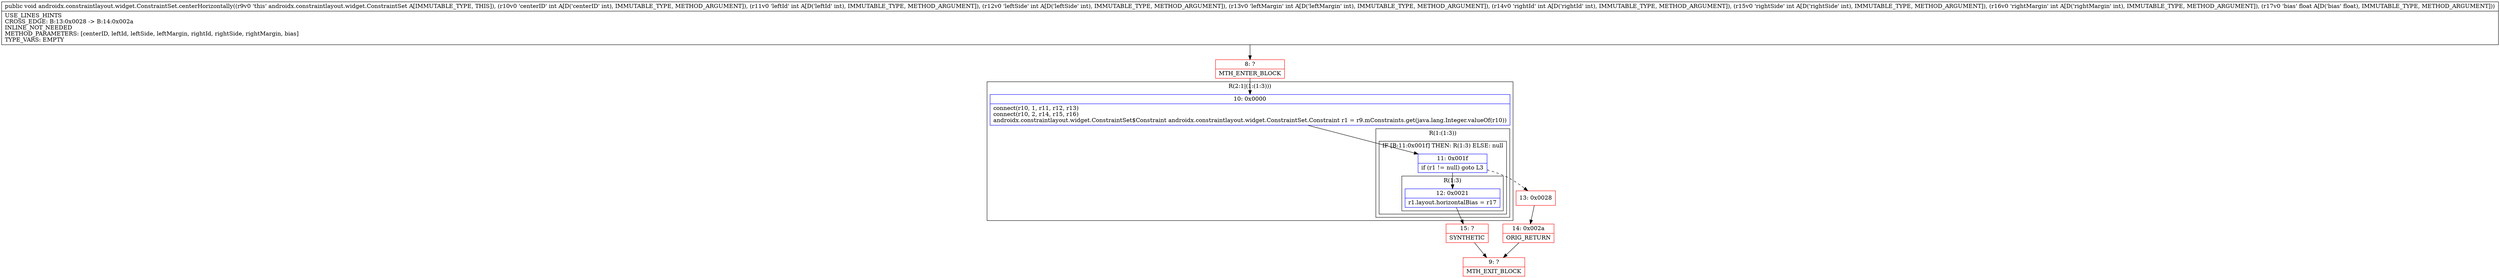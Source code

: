 digraph "CFG forandroidx.constraintlayout.widget.ConstraintSet.centerHorizontally(IIIIIIIF)V" {
subgraph cluster_Region_372977510 {
label = "R(2:1|(1:(1:3)))";
node [shape=record,color=blue];
Node_10 [shape=record,label="{10\:\ 0x0000|connect(r10, 1, r11, r12, r13)\lconnect(r10, 2, r14, r15, r16)\landroidx.constraintlayout.widget.ConstraintSet$Constraint androidx.constraintlayout.widget.ConstraintSet.Constraint r1 = r9.mConstraints.get(java.lang.Integer.valueOf(r10))\l}"];
subgraph cluster_Region_1759643711 {
label = "R(1:(1:3))";
node [shape=record,color=blue];
subgraph cluster_IfRegion_1943347961 {
label = "IF [B:11:0x001f] THEN: R(1:3) ELSE: null";
node [shape=record,color=blue];
Node_11 [shape=record,label="{11\:\ 0x001f|if (r1 != null) goto L3\l}"];
subgraph cluster_Region_1584834478 {
label = "R(1:3)";
node [shape=record,color=blue];
Node_12 [shape=record,label="{12\:\ 0x0021|r1.layout.horizontalBias = r17\l}"];
}
}
}
}
Node_8 [shape=record,color=red,label="{8\:\ ?|MTH_ENTER_BLOCK\l}"];
Node_15 [shape=record,color=red,label="{15\:\ ?|SYNTHETIC\l}"];
Node_9 [shape=record,color=red,label="{9\:\ ?|MTH_EXIT_BLOCK\l}"];
Node_13 [shape=record,color=red,label="{13\:\ 0x0028}"];
Node_14 [shape=record,color=red,label="{14\:\ 0x002a|ORIG_RETURN\l}"];
MethodNode[shape=record,label="{public void androidx.constraintlayout.widget.ConstraintSet.centerHorizontally((r9v0 'this' androidx.constraintlayout.widget.ConstraintSet A[IMMUTABLE_TYPE, THIS]), (r10v0 'centerID' int A[D('centerID' int), IMMUTABLE_TYPE, METHOD_ARGUMENT]), (r11v0 'leftId' int A[D('leftId' int), IMMUTABLE_TYPE, METHOD_ARGUMENT]), (r12v0 'leftSide' int A[D('leftSide' int), IMMUTABLE_TYPE, METHOD_ARGUMENT]), (r13v0 'leftMargin' int A[D('leftMargin' int), IMMUTABLE_TYPE, METHOD_ARGUMENT]), (r14v0 'rightId' int A[D('rightId' int), IMMUTABLE_TYPE, METHOD_ARGUMENT]), (r15v0 'rightSide' int A[D('rightSide' int), IMMUTABLE_TYPE, METHOD_ARGUMENT]), (r16v0 'rightMargin' int A[D('rightMargin' int), IMMUTABLE_TYPE, METHOD_ARGUMENT]), (r17v0 'bias' float A[D('bias' float), IMMUTABLE_TYPE, METHOD_ARGUMENT]))  | USE_LINES_HINTS\lCROSS_EDGE: B:13:0x0028 \-\> B:14:0x002a\lINLINE_NOT_NEEDED\lMETHOD_PARAMETERS: [centerID, leftId, leftSide, leftMargin, rightId, rightSide, rightMargin, bias]\lTYPE_VARS: EMPTY\l}"];
MethodNode -> Node_8;Node_10 -> Node_11;
Node_11 -> Node_12;
Node_11 -> Node_13[style=dashed];
Node_12 -> Node_15;
Node_8 -> Node_10;
Node_15 -> Node_9;
Node_13 -> Node_14;
Node_14 -> Node_9;
}

